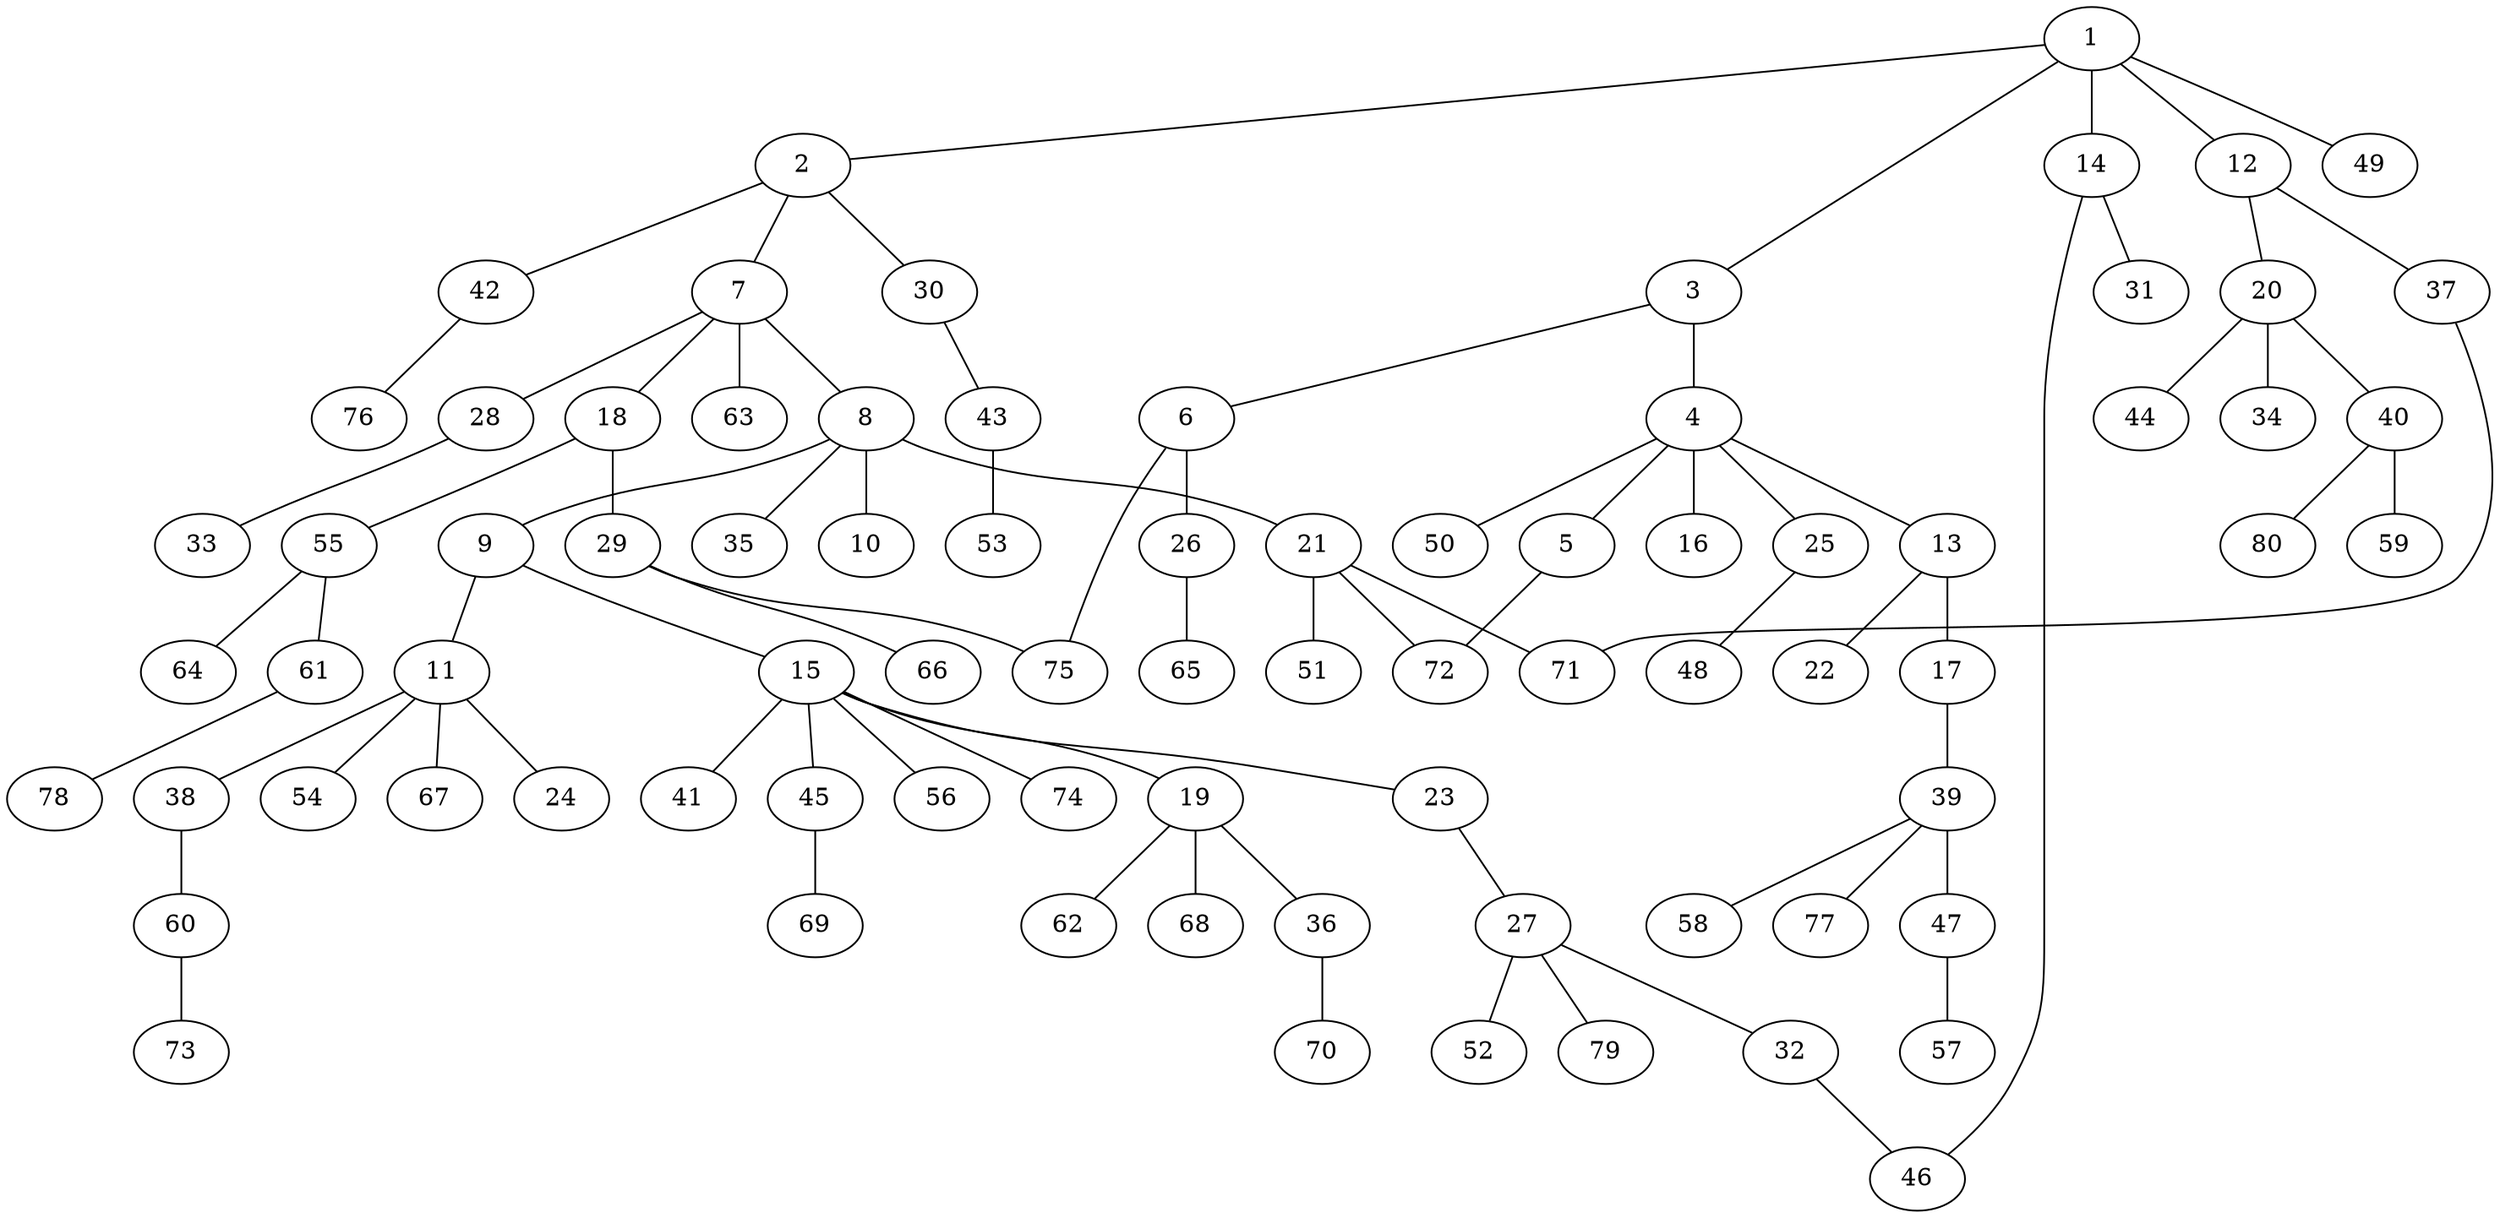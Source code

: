 graph graphname {1--2
1--3
1--12
1--14
1--49
2--7
2--30
2--42
3--4
3--6
4--5
4--13
4--16
4--25
4--50
5--72
6--26
6--75
7--8
7--18
7--28
7--63
8--9
8--10
8--21
8--35
9--11
9--15
11--24
11--38
11--54
11--67
12--20
12--37
13--17
13--22
14--31
14--46
15--19
15--23
15--41
15--45
15--56
15--74
17--39
18--29
18--55
19--36
19--62
19--68
20--34
20--40
20--44
21--51
21--71
21--72
23--27
25--48
26--65
27--32
27--52
27--79
28--33
29--66
29--75
30--43
32--46
36--70
37--71
38--60
39--47
39--58
39--77
40--59
40--80
42--76
43--53
45--69
47--57
55--61
55--64
60--73
61--78
}